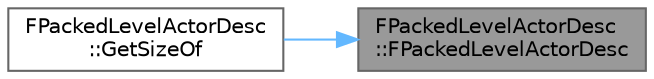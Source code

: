 digraph "FPackedLevelActorDesc::FPackedLevelActorDesc"
{
 // INTERACTIVE_SVG=YES
 // LATEX_PDF_SIZE
  bgcolor="transparent";
  edge [fontname=Helvetica,fontsize=10,labelfontname=Helvetica,labelfontsize=10];
  node [fontname=Helvetica,fontsize=10,shape=box,height=0.2,width=0.4];
  rankdir="RL";
  Node1 [id="Node000001",label="FPackedLevelActorDesc\l::FPackedLevelActorDesc",height=0.2,width=0.4,color="gray40", fillcolor="grey60", style="filled", fontcolor="black",tooltip=" "];
  Node1 -> Node2 [id="edge1_Node000001_Node000002",dir="back",color="steelblue1",style="solid",tooltip=" "];
  Node2 [id="Node000002",label="FPackedLevelActorDesc\l::GetSizeOf",height=0.2,width=0.4,color="grey40", fillcolor="white", style="filled",URL="$d8/d95/classFPackedLevelActorDesc.html#a670b6f9d7a98692f5a6cc701f15abfd0",tooltip=" "];
}
